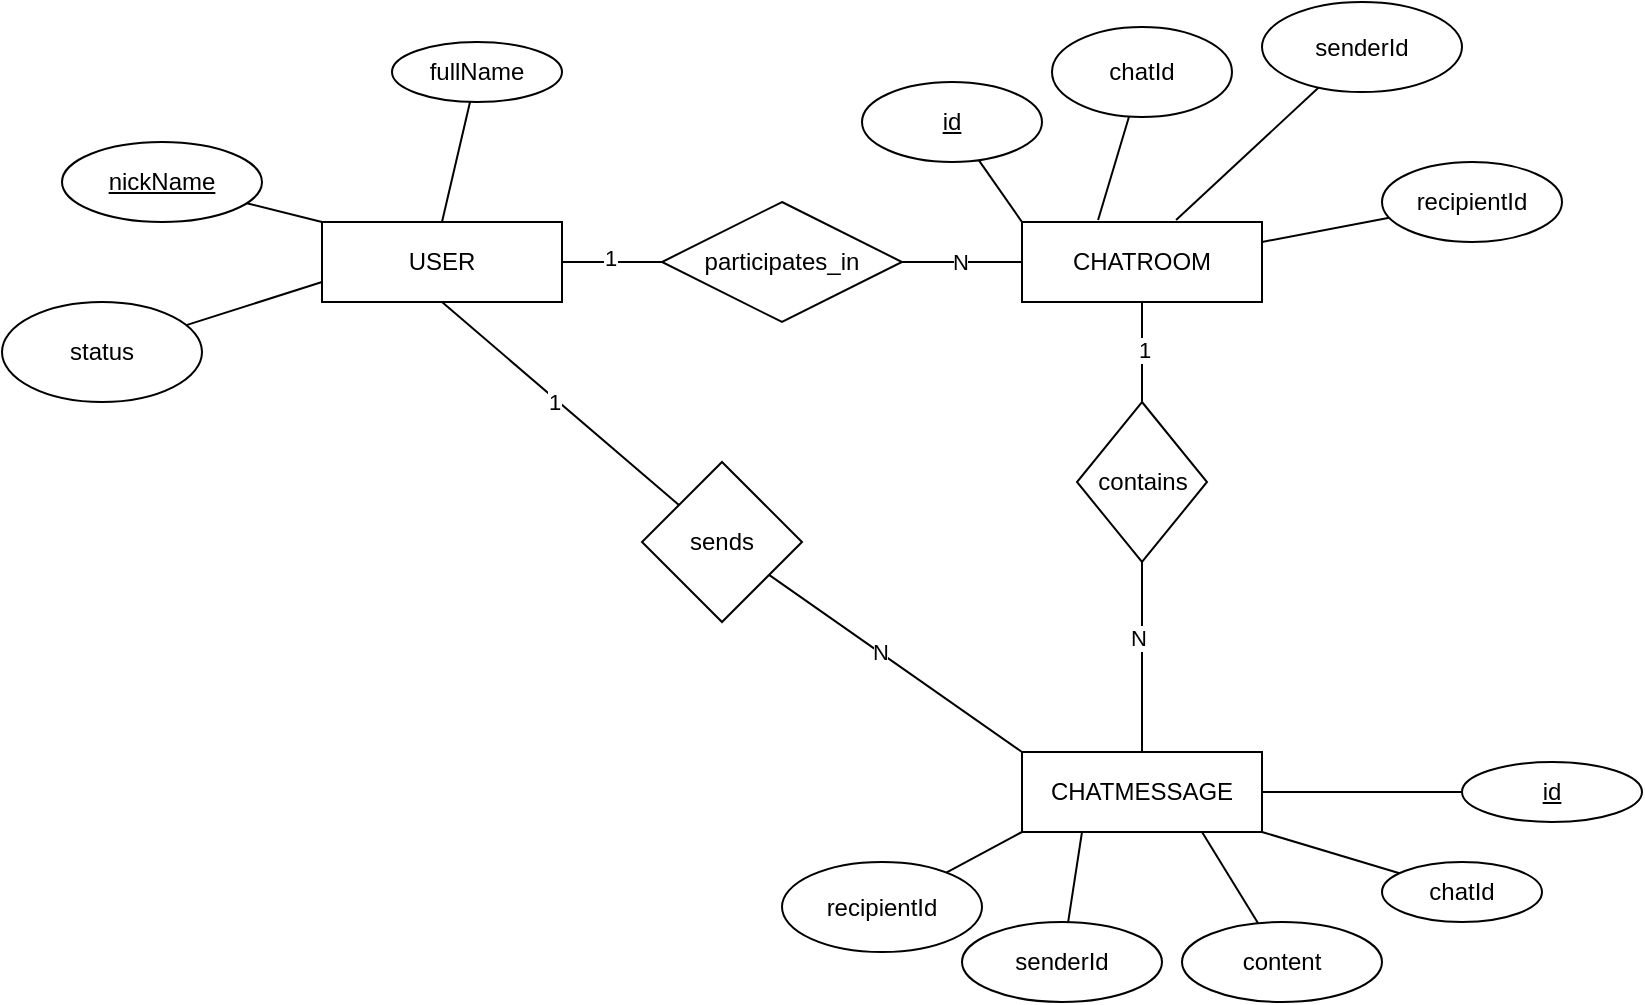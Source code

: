 <mxfile version="24.8.3">
  <diagram name="Trang-1" id="nWJT3iQ9CLMcirlitf_1">
    <mxGraphModel dx="2261" dy="772" grid="1" gridSize="10" guides="1" tooltips="1" connect="1" arrows="1" fold="1" page="1" pageScale="1" pageWidth="827" pageHeight="1169" math="0" shadow="0">
      <root>
        <mxCell id="0" />
        <mxCell id="1" parent="0" />
        <mxCell id="wAExWXjuGogJtQ2hV-QV-1" value="CHATMESSAGE" style="rounded=0;whiteSpace=wrap;html=1;" vertex="1" parent="1">
          <mxGeometry x="470" y="375" width="120" height="40" as="geometry" />
        </mxCell>
        <mxCell id="wAExWXjuGogJtQ2hV-QV-2" value="" style="endArrow=none;html=1;rounded=0;exitX=0;exitY=1;exitDx=0;exitDy=0;" edge="1" parent="1" source="wAExWXjuGogJtQ2hV-QV-1" target="wAExWXjuGogJtQ2hV-QV-3">
          <mxGeometry width="50" height="50" relative="1" as="geometry">
            <mxPoint x="390" y="420" as="sourcePoint" />
            <mxPoint x="440" y="370" as="targetPoint" />
          </mxGeometry>
        </mxCell>
        <mxCell id="wAExWXjuGogJtQ2hV-QV-3" value="recipientId" style="ellipse;whiteSpace=wrap;html=1;" vertex="1" parent="1">
          <mxGeometry x="350" y="430" width="100" height="45" as="geometry" />
        </mxCell>
        <mxCell id="wAExWXjuGogJtQ2hV-QV-4" value="" style="endArrow=none;html=1;rounded=0;exitX=0.25;exitY=1;exitDx=0;exitDy=0;" edge="1" parent="1" source="wAExWXjuGogJtQ2hV-QV-1" target="wAExWXjuGogJtQ2hV-QV-5">
          <mxGeometry width="50" height="50" relative="1" as="geometry">
            <mxPoint x="390" y="420" as="sourcePoint" />
            <mxPoint x="440" y="370" as="targetPoint" />
          </mxGeometry>
        </mxCell>
        <mxCell id="wAExWXjuGogJtQ2hV-QV-5" value="senderId" style="ellipse;whiteSpace=wrap;html=1;" vertex="1" parent="1">
          <mxGeometry x="440" y="460" width="100" height="40" as="geometry" />
        </mxCell>
        <mxCell id="wAExWXjuGogJtQ2hV-QV-7" value="" style="endArrow=none;html=1;rounded=0;exitX=0.75;exitY=1;exitDx=0;exitDy=0;" edge="1" parent="1" source="wAExWXjuGogJtQ2hV-QV-1" target="wAExWXjuGogJtQ2hV-QV-8">
          <mxGeometry width="50" height="50" relative="1" as="geometry">
            <mxPoint x="390" y="420" as="sourcePoint" />
            <mxPoint x="440" y="370" as="targetPoint" />
          </mxGeometry>
        </mxCell>
        <mxCell id="wAExWXjuGogJtQ2hV-QV-8" value="content" style="ellipse;whiteSpace=wrap;html=1;" vertex="1" parent="1">
          <mxGeometry x="550" y="460" width="100" height="40" as="geometry" />
        </mxCell>
        <mxCell id="wAExWXjuGogJtQ2hV-QV-10" value="" style="endArrow=none;html=1;rounded=0;exitX=1;exitY=1;exitDx=0;exitDy=0;" edge="1" parent="1" source="wAExWXjuGogJtQ2hV-QV-1" target="wAExWXjuGogJtQ2hV-QV-11">
          <mxGeometry width="50" height="50" relative="1" as="geometry">
            <mxPoint x="390" y="420" as="sourcePoint" />
            <mxPoint x="440" y="370" as="targetPoint" />
          </mxGeometry>
        </mxCell>
        <mxCell id="wAExWXjuGogJtQ2hV-QV-11" value="chatId" style="ellipse;whiteSpace=wrap;html=1;" vertex="1" parent="1">
          <mxGeometry x="650" y="430" width="80" height="30" as="geometry" />
        </mxCell>
        <mxCell id="wAExWXjuGogJtQ2hV-QV-13" value="" style="endArrow=none;html=1;rounded=0;exitX=1;exitY=0.5;exitDx=0;exitDy=0;" edge="1" parent="1" source="wAExWXjuGogJtQ2hV-QV-1" target="wAExWXjuGogJtQ2hV-QV-14">
          <mxGeometry width="50" height="50" relative="1" as="geometry">
            <mxPoint x="390" y="420" as="sourcePoint" />
            <mxPoint x="440" y="370" as="targetPoint" />
          </mxGeometry>
        </mxCell>
        <mxCell id="wAExWXjuGogJtQ2hV-QV-14" value="&lt;u&gt;id&lt;/u&gt;" style="ellipse;whiteSpace=wrap;html=1;" vertex="1" parent="1">
          <mxGeometry x="690" y="380" width="90" height="30" as="geometry" />
        </mxCell>
        <mxCell id="wAExWXjuGogJtQ2hV-QV-15" value="USER" style="rounded=0;whiteSpace=wrap;html=1;" vertex="1" parent="1">
          <mxGeometry x="120" y="110" width="120" height="40" as="geometry" />
        </mxCell>
        <mxCell id="wAExWXjuGogJtQ2hV-QV-16" value="" style="endArrow=none;html=1;rounded=0;exitX=0;exitY=0.75;exitDx=0;exitDy=0;" edge="1" parent="1" source="wAExWXjuGogJtQ2hV-QV-15" target="wAExWXjuGogJtQ2hV-QV-17">
          <mxGeometry width="50" height="50" relative="1" as="geometry">
            <mxPoint x="390" y="420" as="sourcePoint" />
            <mxPoint x="440" y="370" as="targetPoint" />
          </mxGeometry>
        </mxCell>
        <mxCell id="wAExWXjuGogJtQ2hV-QV-17" value="status" style="ellipse;whiteSpace=wrap;html=1;" vertex="1" parent="1">
          <mxGeometry x="-40" y="150" width="100" height="50" as="geometry" />
        </mxCell>
        <mxCell id="wAExWXjuGogJtQ2hV-QV-18" value="" style="endArrow=none;html=1;rounded=0;exitX=0;exitY=0;exitDx=0;exitDy=0;" edge="1" parent="1" source="wAExWXjuGogJtQ2hV-QV-15" target="wAExWXjuGogJtQ2hV-QV-19">
          <mxGeometry width="50" height="50" relative="1" as="geometry">
            <mxPoint x="390" y="420" as="sourcePoint" />
            <mxPoint x="440" y="370" as="targetPoint" />
          </mxGeometry>
        </mxCell>
        <mxCell id="wAExWXjuGogJtQ2hV-QV-19" value="&lt;u&gt;nickName&lt;/u&gt;" style="ellipse;whiteSpace=wrap;html=1;" vertex="1" parent="1">
          <mxGeometry x="-10" y="70" width="100" height="40" as="geometry" />
        </mxCell>
        <mxCell id="wAExWXjuGogJtQ2hV-QV-20" value="" style="endArrow=none;html=1;rounded=0;exitX=0.5;exitY=0;exitDx=0;exitDy=0;" edge="1" parent="1" source="wAExWXjuGogJtQ2hV-QV-15" target="wAExWXjuGogJtQ2hV-QV-21">
          <mxGeometry width="50" height="50" relative="1" as="geometry">
            <mxPoint x="390" y="420" as="sourcePoint" />
            <mxPoint x="440" y="370" as="targetPoint" />
          </mxGeometry>
        </mxCell>
        <mxCell id="wAExWXjuGogJtQ2hV-QV-21" value="fullName" style="ellipse;whiteSpace=wrap;html=1;" vertex="1" parent="1">
          <mxGeometry x="155" y="20" width="85" height="30" as="geometry" />
        </mxCell>
        <mxCell id="wAExWXjuGogJtQ2hV-QV-22" value="CHATROOM" style="rounded=0;whiteSpace=wrap;html=1;" vertex="1" parent="1">
          <mxGeometry x="470" y="110" width="120" height="40" as="geometry" />
        </mxCell>
        <mxCell id="wAExWXjuGogJtQ2hV-QV-23" value="" style="endArrow=none;html=1;rounded=0;exitX=0;exitY=0;exitDx=0;exitDy=0;" edge="1" parent="1" source="wAExWXjuGogJtQ2hV-QV-22" target="wAExWXjuGogJtQ2hV-QV-24">
          <mxGeometry width="50" height="50" relative="1" as="geometry">
            <mxPoint x="390" y="220" as="sourcePoint" />
            <mxPoint x="440" y="170" as="targetPoint" />
          </mxGeometry>
        </mxCell>
        <mxCell id="wAExWXjuGogJtQ2hV-QV-24" value="&lt;u&gt;id&lt;/u&gt;" style="ellipse;whiteSpace=wrap;html=1;" vertex="1" parent="1">
          <mxGeometry x="390" y="40" width="90" height="40" as="geometry" />
        </mxCell>
        <mxCell id="wAExWXjuGogJtQ2hV-QV-25" value="" style="endArrow=none;html=1;rounded=0;exitX=0.317;exitY=-0.025;exitDx=0;exitDy=0;exitPerimeter=0;" edge="1" parent="1" source="wAExWXjuGogJtQ2hV-QV-22" target="wAExWXjuGogJtQ2hV-QV-26">
          <mxGeometry width="50" height="50" relative="1" as="geometry">
            <mxPoint x="390" y="220" as="sourcePoint" />
            <mxPoint x="440" y="170" as="targetPoint" />
          </mxGeometry>
        </mxCell>
        <mxCell id="wAExWXjuGogJtQ2hV-QV-26" value="chatId" style="ellipse;whiteSpace=wrap;html=1;" vertex="1" parent="1">
          <mxGeometry x="485" y="12.5" width="90" height="45" as="geometry" />
        </mxCell>
        <mxCell id="wAExWXjuGogJtQ2hV-QV-27" value="" style="endArrow=none;html=1;rounded=0;exitX=0.642;exitY=-0.025;exitDx=0;exitDy=0;exitPerimeter=0;" edge="1" parent="1" source="wAExWXjuGogJtQ2hV-QV-22" target="wAExWXjuGogJtQ2hV-QV-28">
          <mxGeometry width="50" height="50" relative="1" as="geometry">
            <mxPoint x="390" y="220" as="sourcePoint" />
            <mxPoint x="440" y="170" as="targetPoint" />
          </mxGeometry>
        </mxCell>
        <mxCell id="wAExWXjuGogJtQ2hV-QV-28" value="senderId" style="ellipse;whiteSpace=wrap;html=1;" vertex="1" parent="1">
          <mxGeometry x="590" width="100" height="45" as="geometry" />
        </mxCell>
        <mxCell id="wAExWXjuGogJtQ2hV-QV-29" value="" style="endArrow=none;html=1;rounded=0;exitX=1;exitY=0.25;exitDx=0;exitDy=0;" edge="1" parent="1" source="wAExWXjuGogJtQ2hV-QV-22" target="wAExWXjuGogJtQ2hV-QV-30">
          <mxGeometry width="50" height="50" relative="1" as="geometry">
            <mxPoint x="390" y="220" as="sourcePoint" />
            <mxPoint x="440" y="170" as="targetPoint" />
          </mxGeometry>
        </mxCell>
        <mxCell id="wAExWXjuGogJtQ2hV-QV-30" value="recipientId" style="ellipse;whiteSpace=wrap;html=1;" vertex="1" parent="1">
          <mxGeometry x="650" y="80" width="90" height="40" as="geometry" />
        </mxCell>
        <mxCell id="wAExWXjuGogJtQ2hV-QV-36" value="" style="endArrow=none;html=1;rounded=0;entryX=0.5;entryY=1;entryDx=0;entryDy=0;" edge="1" parent="1" source="wAExWXjuGogJtQ2hV-QV-38" target="wAExWXjuGogJtQ2hV-QV-15">
          <mxGeometry width="50" height="50" relative="1" as="geometry">
            <mxPoint x="390" y="220" as="sourcePoint" />
            <mxPoint x="440" y="170" as="targetPoint" />
          </mxGeometry>
        </mxCell>
        <mxCell id="wAExWXjuGogJtQ2hV-QV-48" value="1" style="edgeLabel;html=1;align=center;verticalAlign=middle;resizable=0;points=[];" vertex="1" connectable="0" parent="wAExWXjuGogJtQ2hV-QV-36">
          <mxGeometry x="0.046" y="1" relative="1" as="geometry">
            <mxPoint as="offset" />
          </mxGeometry>
        </mxCell>
        <mxCell id="wAExWXjuGogJtQ2hV-QV-37" value="" style="endArrow=none;html=1;rounded=0;exitX=0;exitY=0;exitDx=0;exitDy=0;" edge="1" parent="1" source="wAExWXjuGogJtQ2hV-QV-1" target="wAExWXjuGogJtQ2hV-QV-38">
          <mxGeometry width="50" height="50" relative="1" as="geometry">
            <mxPoint x="290" y="310" as="sourcePoint" />
            <mxPoint x="340" y="260" as="targetPoint" />
          </mxGeometry>
        </mxCell>
        <mxCell id="wAExWXjuGogJtQ2hV-QV-47" value="N" style="edgeLabel;html=1;align=center;verticalAlign=middle;resizable=0;points=[];" vertex="1" connectable="0" parent="wAExWXjuGogJtQ2hV-QV-37">
          <mxGeometry x="0.125" relative="1" as="geometry">
            <mxPoint as="offset" />
          </mxGeometry>
        </mxCell>
        <mxCell id="wAExWXjuGogJtQ2hV-QV-38" value="sends" style="rhombus;whiteSpace=wrap;html=1;" vertex="1" parent="1">
          <mxGeometry x="280" y="230" width="80" height="80" as="geometry" />
        </mxCell>
        <mxCell id="wAExWXjuGogJtQ2hV-QV-39" value="" style="endArrow=none;html=1;rounded=0;exitX=0.5;exitY=0;exitDx=0;exitDy=0;" edge="1" parent="1" source="wAExWXjuGogJtQ2hV-QV-1" target="wAExWXjuGogJtQ2hV-QV-40">
          <mxGeometry width="50" height="50" relative="1" as="geometry">
            <mxPoint x="390" y="220" as="sourcePoint" />
            <mxPoint x="440" y="170" as="targetPoint" />
          </mxGeometry>
        </mxCell>
        <mxCell id="wAExWXjuGogJtQ2hV-QV-49" value="N" style="edgeLabel;html=1;align=center;verticalAlign=middle;resizable=0;points=[];" vertex="1" connectable="0" parent="wAExWXjuGogJtQ2hV-QV-39">
          <mxGeometry x="0.2" y="2" relative="1" as="geometry">
            <mxPoint as="offset" />
          </mxGeometry>
        </mxCell>
        <mxCell id="wAExWXjuGogJtQ2hV-QV-40" value="contains" style="rhombus;whiteSpace=wrap;html=1;" vertex="1" parent="1">
          <mxGeometry x="497.5" y="200" width="65" height="80" as="geometry" />
        </mxCell>
        <mxCell id="wAExWXjuGogJtQ2hV-QV-41" value="" style="endArrow=none;html=1;rounded=0;" edge="1" parent="1" source="wAExWXjuGogJtQ2hV-QV-40" target="wAExWXjuGogJtQ2hV-QV-22">
          <mxGeometry width="50" height="50" relative="1" as="geometry">
            <mxPoint x="390" y="220" as="sourcePoint" />
            <mxPoint x="440" y="170" as="targetPoint" />
          </mxGeometry>
        </mxCell>
        <mxCell id="wAExWXjuGogJtQ2hV-QV-50" value="1" style="edgeLabel;html=1;align=center;verticalAlign=middle;resizable=0;points=[];" vertex="1" connectable="0" parent="wAExWXjuGogJtQ2hV-QV-41">
          <mxGeometry x="0.04" y="-1" relative="1" as="geometry">
            <mxPoint as="offset" />
          </mxGeometry>
        </mxCell>
        <mxCell id="wAExWXjuGogJtQ2hV-QV-42" value="" style="endArrow=none;html=1;rounded=0;" edge="1" parent="1" source="wAExWXjuGogJtQ2hV-QV-15" target="wAExWXjuGogJtQ2hV-QV-43">
          <mxGeometry width="50" height="50" relative="1" as="geometry">
            <mxPoint x="390" y="220" as="sourcePoint" />
            <mxPoint x="440" y="170" as="targetPoint" />
          </mxGeometry>
        </mxCell>
        <mxCell id="wAExWXjuGogJtQ2hV-QV-46" value="1" style="edgeLabel;html=1;align=center;verticalAlign=middle;resizable=0;points=[];" vertex="1" connectable="0" parent="wAExWXjuGogJtQ2hV-QV-42">
          <mxGeometry x="-0.04" y="2" relative="1" as="geometry">
            <mxPoint as="offset" />
          </mxGeometry>
        </mxCell>
        <mxCell id="wAExWXjuGogJtQ2hV-QV-43" value="participates_in" style="rhombus;whiteSpace=wrap;html=1;" vertex="1" parent="1">
          <mxGeometry x="290" y="100" width="120" height="60" as="geometry" />
        </mxCell>
        <mxCell id="wAExWXjuGogJtQ2hV-QV-44" value="" style="endArrow=none;html=1;rounded=0;" edge="1" parent="1" source="wAExWXjuGogJtQ2hV-QV-43" target="wAExWXjuGogJtQ2hV-QV-22">
          <mxGeometry width="50" height="50" relative="1" as="geometry">
            <mxPoint x="390" y="220" as="sourcePoint" />
            <mxPoint x="440" y="170" as="targetPoint" />
          </mxGeometry>
        </mxCell>
        <mxCell id="wAExWXjuGogJtQ2hV-QV-45" value="N" style="edgeLabel;html=1;align=center;verticalAlign=middle;resizable=0;points=[];" vertex="1" connectable="0" parent="wAExWXjuGogJtQ2hV-QV-44">
          <mxGeometry x="-0.033" relative="1" as="geometry">
            <mxPoint as="offset" />
          </mxGeometry>
        </mxCell>
      </root>
    </mxGraphModel>
  </diagram>
</mxfile>
